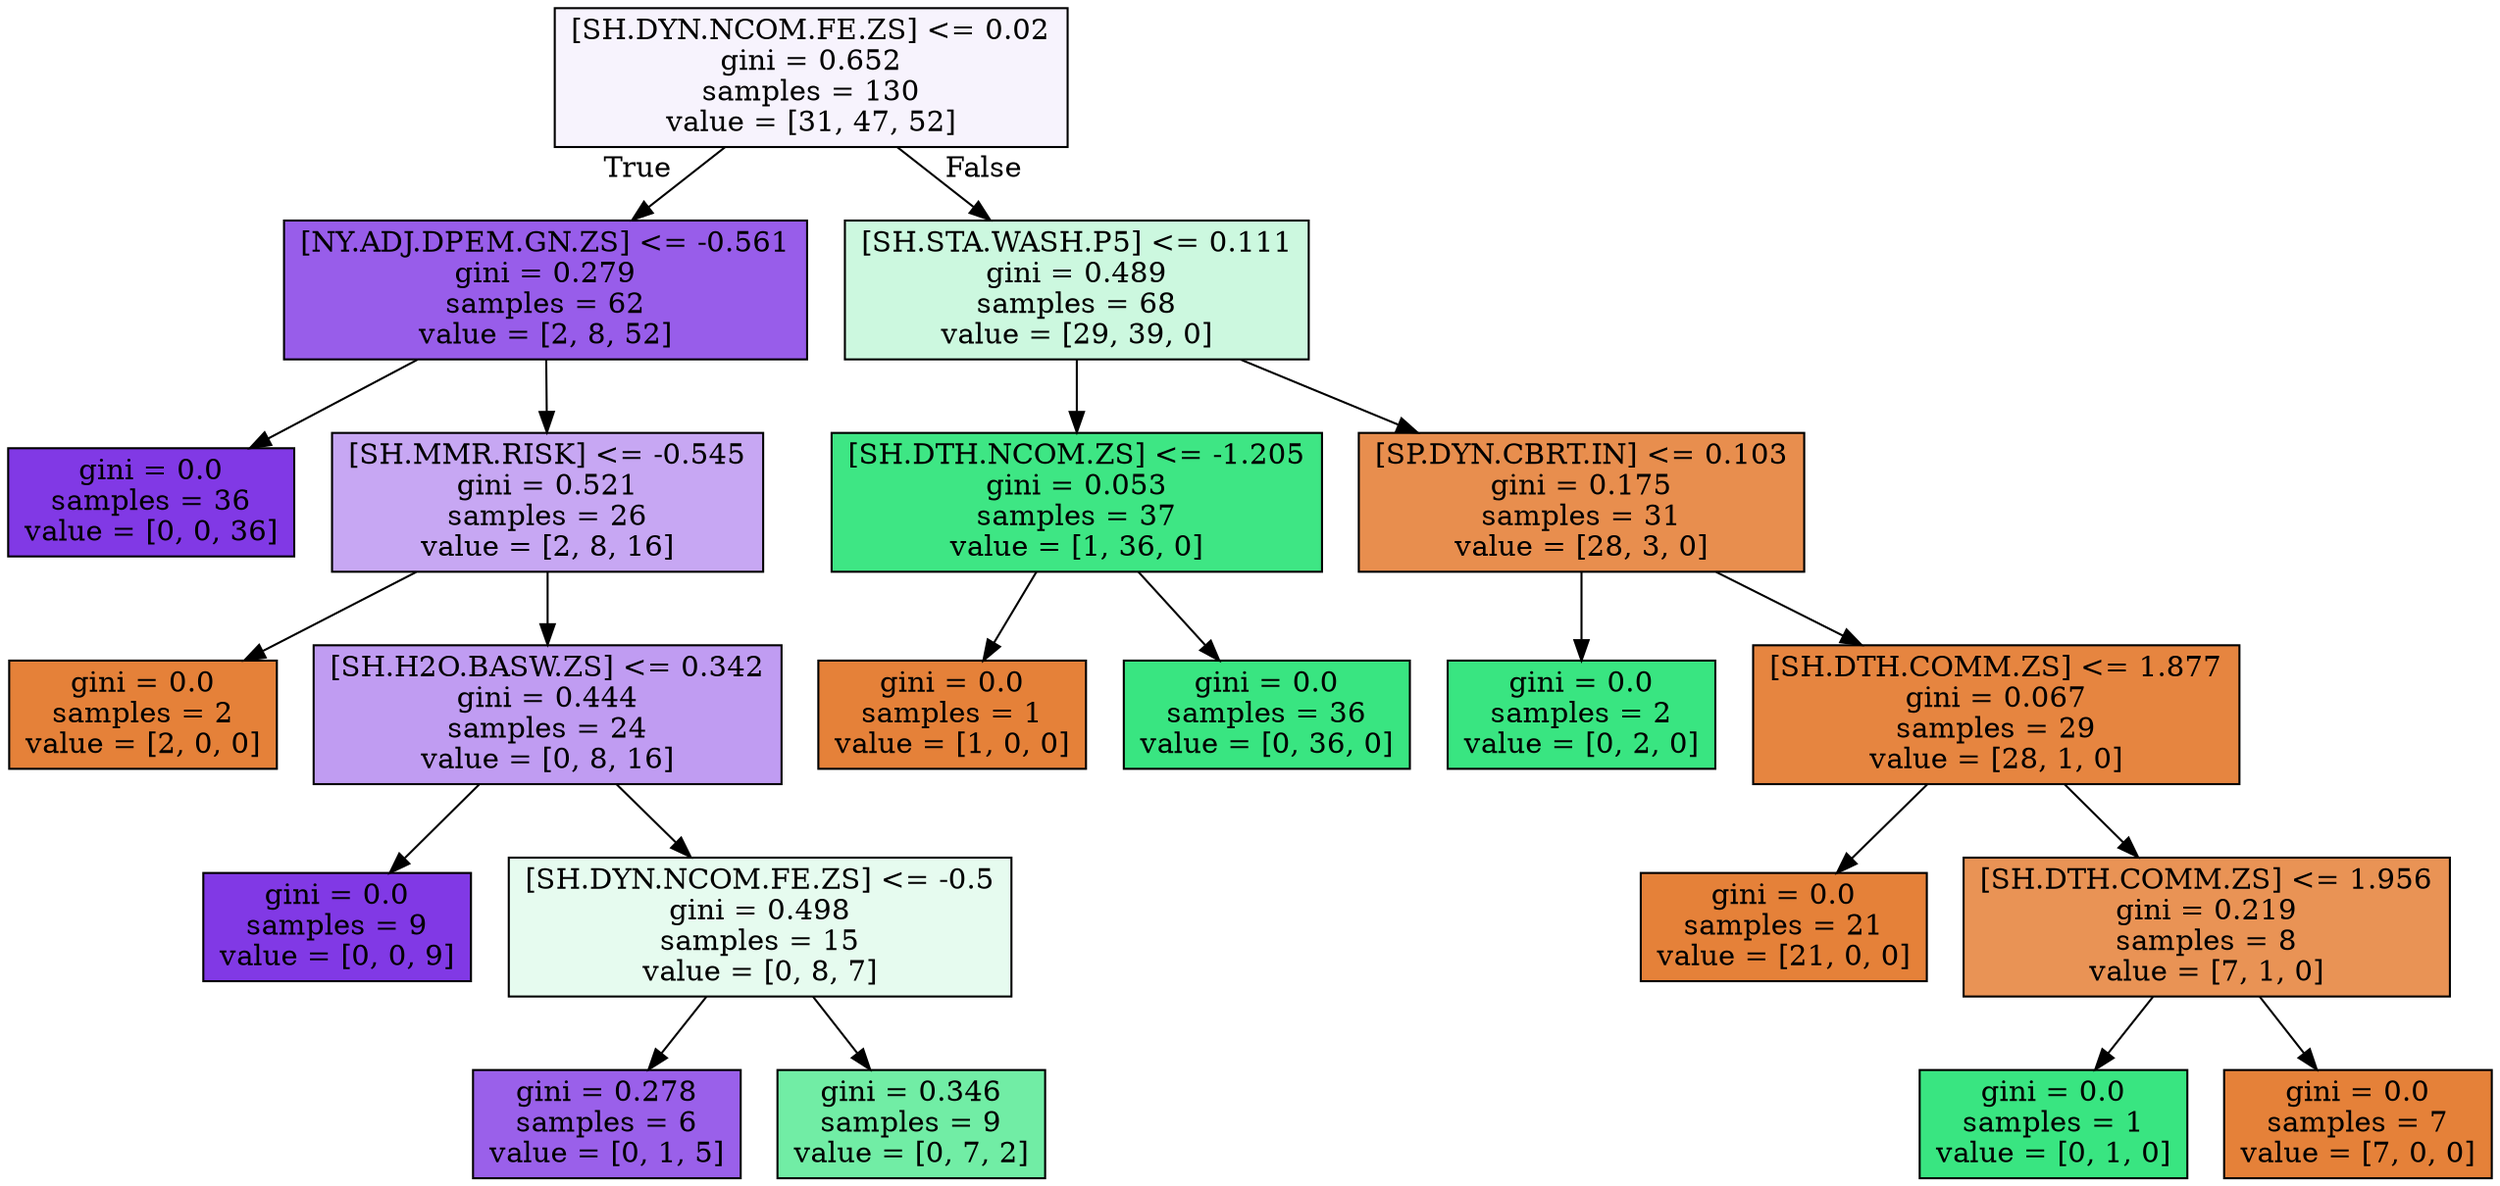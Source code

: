 digraph Tree {
node [shape=box, style="filled", color="black"] ;
0 [label="[SH.DYN.NCOM.FE.ZS] <= 0.02\ngini = 0.652\nsamples = 130\nvalue = [31, 47, 52]", fillcolor="#8139e50f"] ;
1 [label="[NY.ADJ.DPEM.GN.ZS] <= -0.561\ngini = 0.279\nsamples = 62\nvalue = [2, 8, 52]", fillcolor="#8139e5d0"] ;
0 -> 1 [labeldistance=2.5, labelangle=45, headlabel="True"] ;
2 [label="gini = 0.0\nsamples = 36\nvalue = [0, 0, 36]", fillcolor="#8139e5ff"] ;
1 -> 2 ;
3 [label="[SH.MMR.RISK] <= -0.545\ngini = 0.521\nsamples = 26\nvalue = [2, 8, 16]", fillcolor="#8139e571"] ;
1 -> 3 ;
4 [label="gini = 0.0\nsamples = 2\nvalue = [2, 0, 0]", fillcolor="#e58139ff"] ;
3 -> 4 ;
5 [label="[SH.H2O.BASW.ZS] <= 0.342\ngini = 0.444\nsamples = 24\nvalue = [0, 8, 16]", fillcolor="#8139e57f"] ;
3 -> 5 ;
6 [label="gini = 0.0\nsamples = 9\nvalue = [0, 0, 9]", fillcolor="#8139e5ff"] ;
5 -> 6 ;
7 [label="[SH.DYN.NCOM.FE.ZS] <= -0.5\ngini = 0.498\nsamples = 15\nvalue = [0, 8, 7]", fillcolor="#39e58120"] ;
5 -> 7 ;
8 [label="gini = 0.278\nsamples = 6\nvalue = [0, 1, 5]", fillcolor="#8139e5cc"] ;
7 -> 8 ;
9 [label="gini = 0.346\nsamples = 9\nvalue = [0, 7, 2]", fillcolor="#39e581b6"] ;
7 -> 9 ;
10 [label="[SH.STA.WASH.P5] <= 0.111\ngini = 0.489\nsamples = 68\nvalue = [29, 39, 0]", fillcolor="#39e58141"] ;
0 -> 10 [labeldistance=2.5, labelangle=-45, headlabel="False"] ;
11 [label="[SH.DTH.NCOM.ZS] <= -1.205\ngini = 0.053\nsamples = 37\nvalue = [1, 36, 0]", fillcolor="#39e581f8"] ;
10 -> 11 ;
12 [label="gini = 0.0\nsamples = 1\nvalue = [1, 0, 0]", fillcolor="#e58139ff"] ;
11 -> 12 ;
13 [label="gini = 0.0\nsamples = 36\nvalue = [0, 36, 0]", fillcolor="#39e581ff"] ;
11 -> 13 ;
14 [label="[SP.DYN.CBRT.IN] <= 0.103\ngini = 0.175\nsamples = 31\nvalue = [28, 3, 0]", fillcolor="#e58139e4"] ;
10 -> 14 ;
15 [label="gini = 0.0\nsamples = 2\nvalue = [0, 2, 0]", fillcolor="#39e581ff"] ;
14 -> 15 ;
16 [label="[SH.DTH.COMM.ZS] <= 1.877\ngini = 0.067\nsamples = 29\nvalue = [28, 1, 0]", fillcolor="#e58139f6"] ;
14 -> 16 ;
17 [label="gini = 0.0\nsamples = 21\nvalue = [21, 0, 0]", fillcolor="#e58139ff"] ;
16 -> 17 ;
18 [label="[SH.DTH.COMM.ZS] <= 1.956\ngini = 0.219\nsamples = 8\nvalue = [7, 1, 0]", fillcolor="#e58139db"] ;
16 -> 18 ;
19 [label="gini = 0.0\nsamples = 1\nvalue = [0, 1, 0]", fillcolor="#39e581ff"] ;
18 -> 19 ;
20 [label="gini = 0.0\nsamples = 7\nvalue = [7, 0, 0]", fillcolor="#e58139ff"] ;
18 -> 20 ;
}